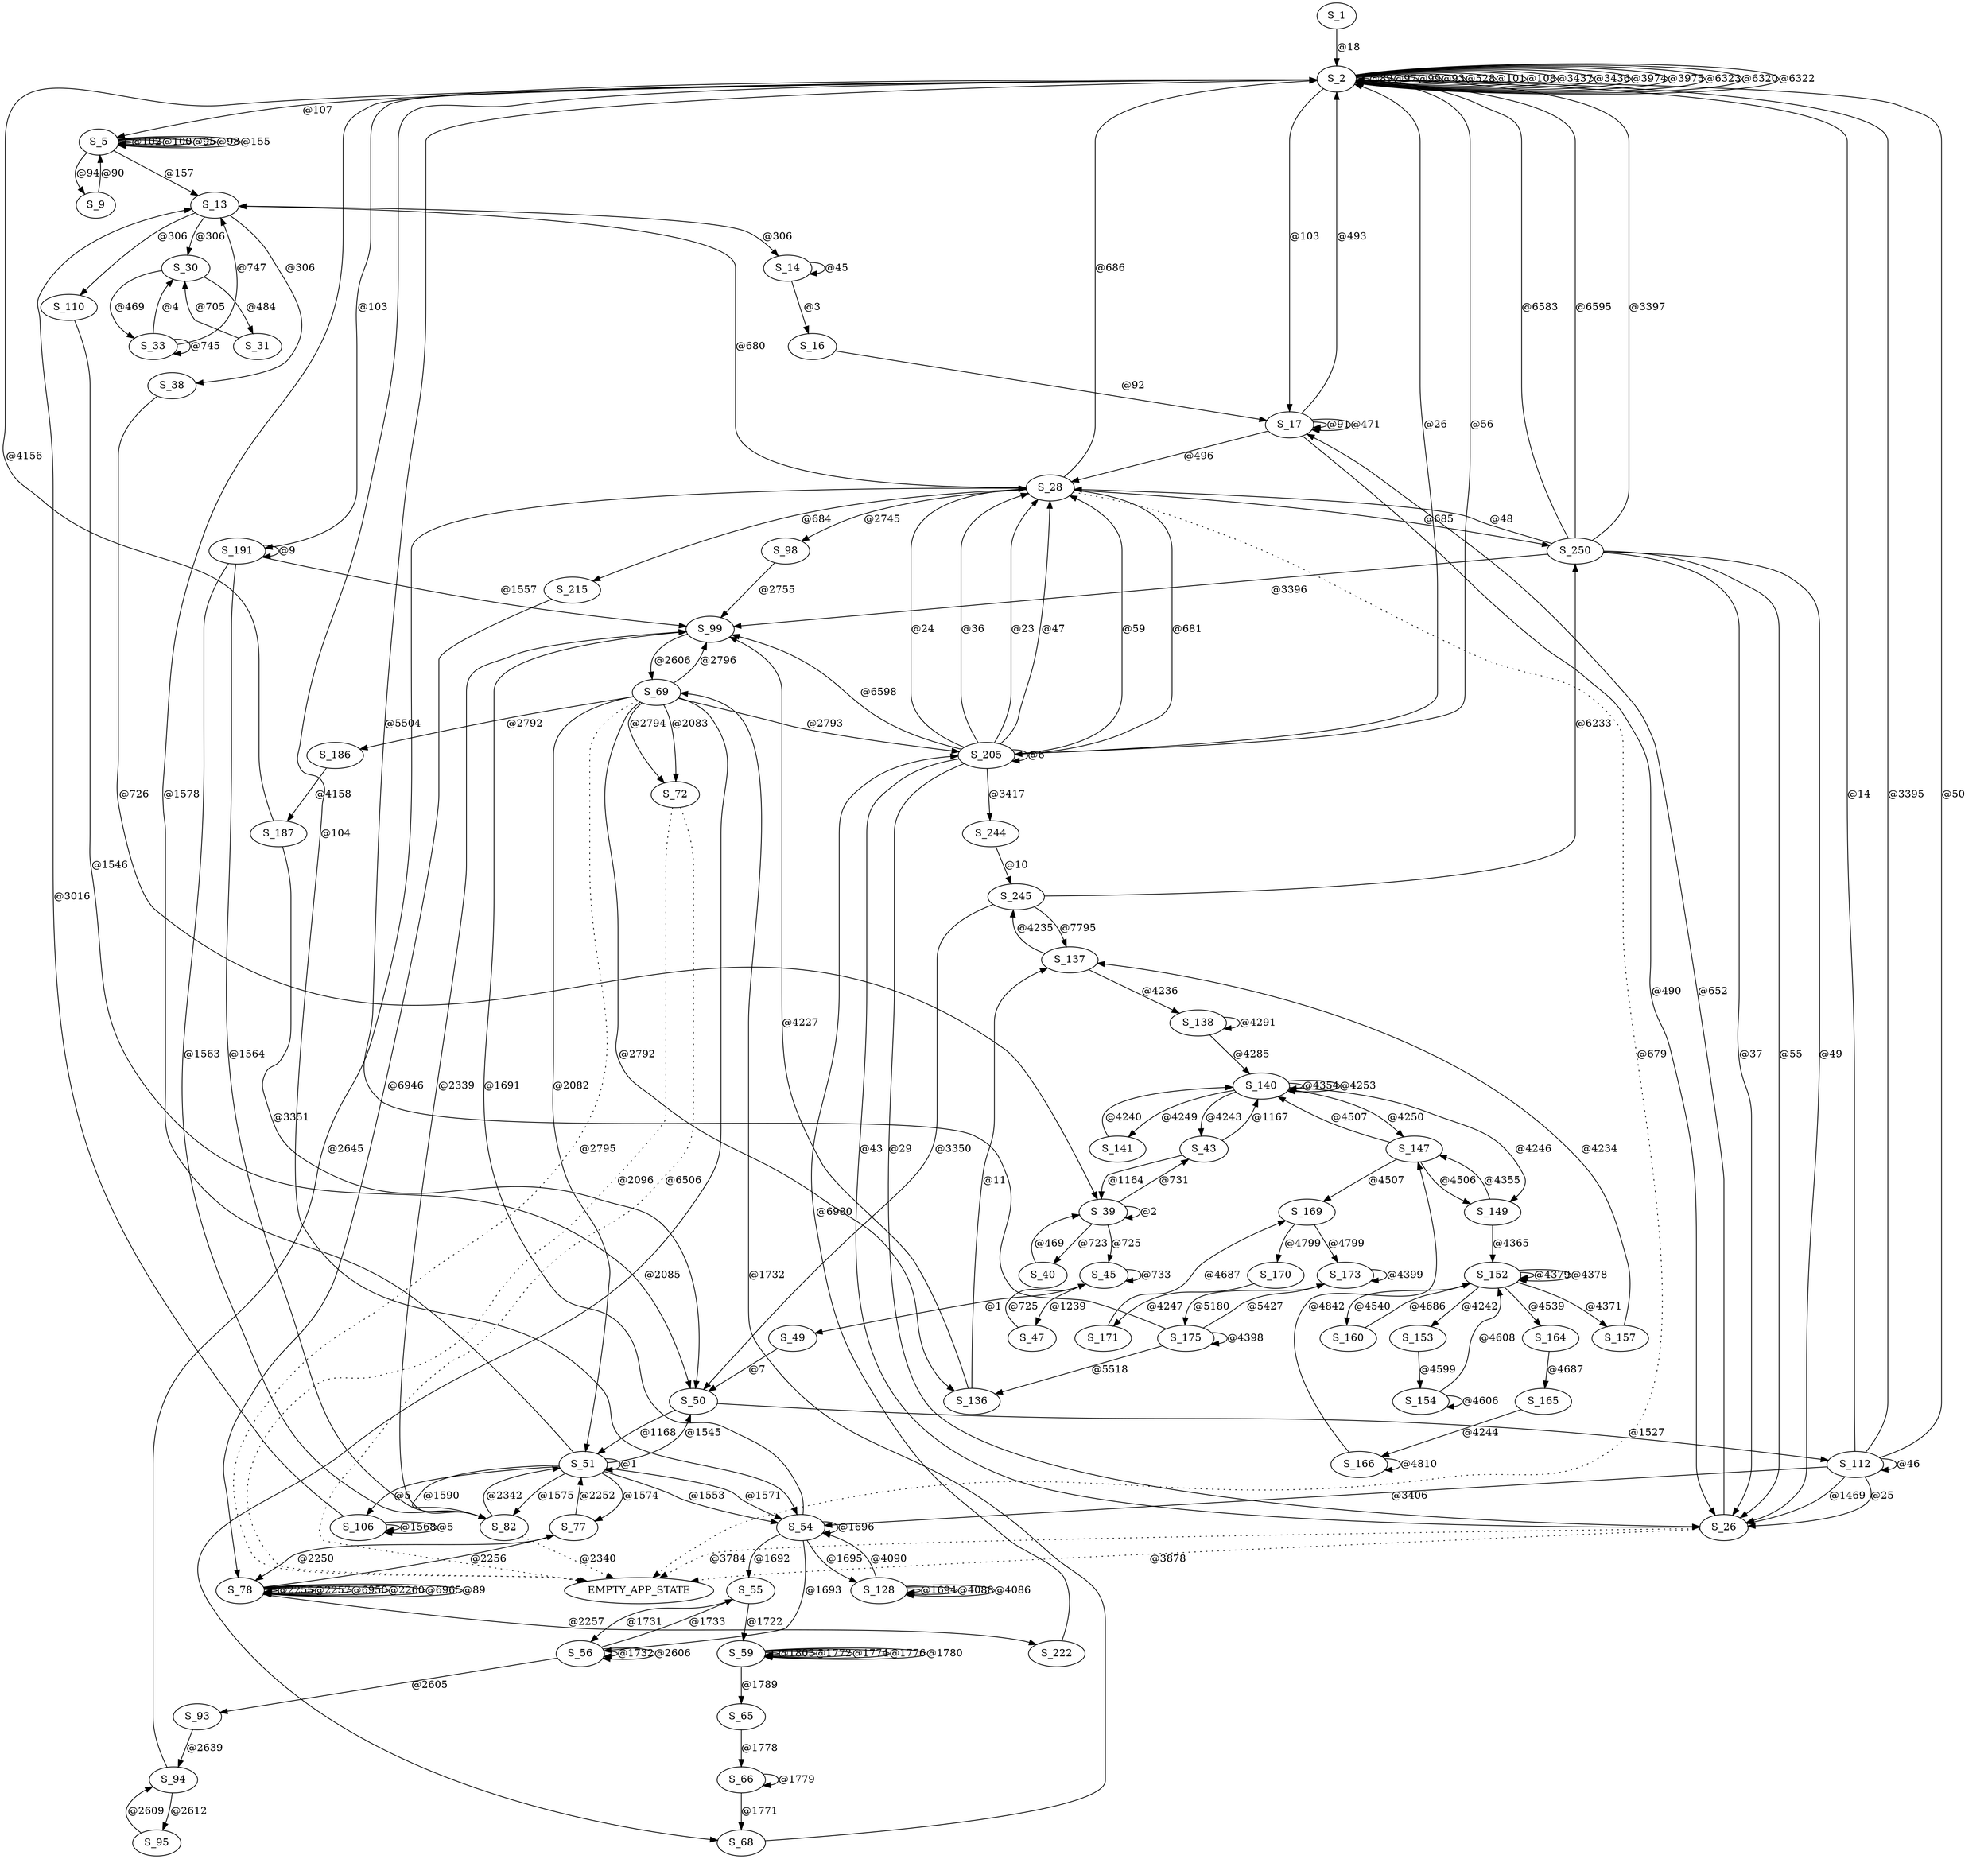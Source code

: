 digraph graphtest {
  S_1 -> S_2  [ label="@18"] ;
  S_2 -> S_2  [ label="@89"] ;
  S_2 -> S_2  [ label="@97"] ;
  S_2 -> S_5  [ label="@107"] ;
  S_2 -> S_2  [ label="@99"] ;
  S_2 -> S_2  [ label="@93"] ;
  S_2 -> S_2  [ label="@528"] ;
  S_2 -> S_2  [ label="@101"] ;
  S_2 -> S_17  [ label="@103"] ;
  S_2 -> S_54  [ label="@104"] ;
  S_2 -> S_2  [ label="@108"] ;
  S_2 -> S_2  [ label="@3437"] ;
  S_2 -> S_2  [ label="@3436"] ;
  S_2 -> S_191  [ label="@103"] ;
  S_2 -> S_2  [ label="@3974"] ;
  S_2 -> S_2  [ label="@3975"] ;
  S_2 -> S_2  [ label="@6323"] ;
  S_2 -> S_2  [ label="@6320"] ;
  S_2 -> S_2  [ label="@6322"] ;
  S_5 -> S_5  [ label="@102"] ;
  S_5 -> S_5  [ label="@100"] ;
  S_5 -> S_5  [ label="@95"] ;
  S_5 -> S_9  [ label="@94"] ;
  S_5 -> S_5  [ label="@98"] ;
  S_5 -> S_5  [ label="@155"] ;
  S_5 -> S_13  [ label="@157"] ;
  S_9 -> S_5  [ label="@90"] ;
  S_13 -> S_14  [ label="@306"] ;
  S_13 -> S_30  [ label="@306"] ;
  S_13 -> S_38  [ label="@306"] ;
  S_13 -> S_110  [ label="@306"] ;
  S_14 -> S_14  [ label="@45"] ;
  S_14 -> S_16  [ label="@3"] ;
  S_16 -> S_17  [ label="@92"] ;
  S_17 -> S_17  [ label="@91"] ;
  S_17 -> S_2  [ label="@493"] ;
  S_17 -> S_17  [ label="@471"] ;
  S_17 -> S_26  [ label="@490"] ;
  S_17 -> S_28  [ label="@496"] ;
  S_26 -> S_17  [ label="@652"] ;
  S_26 -> EMPTY_APP_STATE  [ style=dotted,label="@3784"] ;
  S_26 -> EMPTY_APP_STATE  [ style=dotted,label="@3878"] ;
  S_28 -> S_13  [ label="@680"] ;
  S_28 -> S_98  [ label="@2745"] ;
  S_28 -> EMPTY_APP_STATE  [ style=dotted,label="@679"] ;
  S_28 -> S_2  [ label="@686"] ;
  S_28 -> S_215  [ label="@684"] ;
  S_28 -> S_205  [ label="@681"] ;
  S_28 -> S_250  [ label="@685"] ;
  S_30 -> S_31  [ label="@484"] ;
  S_30 -> S_33  [ label="@469"] ;
  S_31 -> S_30  [ label="@705"] ;
  S_33 -> S_30  [ label="@4"] ;
  S_33 -> S_33  [ label="@745"] ;
  S_33 -> S_13  [ label="@747"] ;
  S_38 -> S_39  [ label="@726"] ;
  S_39 -> S_40  [ label="@723"] ;
  S_39 -> S_39  [ label="@2"] ;
  S_39 -> S_43  [ label="@731"] ;
  S_39 -> S_45  [ label="@725"] ;
  S_40 -> S_39  [ label="@469"] ;
  S_43 -> S_39  [ label="@1164"] ;
  S_43 -> S_140  [ label="@1167"] ;
  S_45 -> S_45  [ label="@733"] ;
  S_45 -> S_47  [ label="@1239"] ;
  S_45 -> S_49  [ label="@1"] ;
  S_47 -> S_45  [ label="@725"] ;
  S_49 -> S_50  [ label="@7"] ;
  S_50 -> S_51  [ label="@1168"] ;
  S_50 -> S_112  [ label="@1527"] ;
  S_51 -> S_51  [ label="@1"] ;
  S_51 -> S_2  [ label="@1578"] ;
  S_51 -> S_77  [ label="@1574"] ;
  S_51 -> S_82  [ label="@1575"] ;
  S_51 -> S_50  [ label="@1545"] ;
  S_51 -> S_54  [ label="@1571"] ;
  S_51 -> S_54  [ label="@1553"] ;
  S_51 -> S_82  [ label="@1590"] ;
  S_51 -> S_106  [ label="@5"] ;
  S_54 -> S_55  [ label="@1692"] ;
  S_54 -> S_56  [ label="@1693"] ;
  S_54 -> S_128  [ label="@1695"] ;
  S_54 -> S_54  [ label="@1696"] ;
  S_54 -> S_99  [ label="@1691"] ;
  S_55 -> S_56  [ label="@1731"] ;
  S_55 -> S_59  [ label="@1722"] ;
  S_56 -> S_56  [ label="@1732"] ;
  S_56 -> S_55  [ label="@1733"] ;
  S_56 -> S_56  [ label="@2606"] ;
  S_56 -> S_93  [ label="@2605"] ;
  S_59 -> S_59  [ label="@1803"] ;
  S_59 -> S_59  [ label="@1772"] ;
  S_59 -> S_59  [ label="@1774"] ;
  S_59 -> S_59  [ label="@1776"] ;
  S_59 -> S_59  [ label="@1780"] ;
  S_59 -> S_65  [ label="@1789"] ;
  S_65 -> S_66  [ label="@1778"] ;
  S_66 -> S_66  [ label="@1779"] ;
  S_66 -> S_68  [ label="@1771"] ;
  S_68 -> S_69  [ label="@1732"] ;
  S_69 -> S_68  [ label="@2085"] ;
  S_69 -> S_72  [ label="@2083"] ;
  S_69 -> S_51  [ label="@2082"] ;
  S_69 -> EMPTY_APP_STATE  [ style=dotted,label="@2795"] ;
  S_69 -> S_136  [ label="@2792"] ;
  S_69 -> S_186  [ label="@2792"] ;
  S_69 -> S_72  [ label="@2794"] ;
  S_69 -> S_99  [ label="@2796"] ;
  S_69 -> S_205  [ label="@2793"] ;
  S_72 -> EMPTY_APP_STATE  [ style=dotted,label="@2096"] ;
  S_72 -> EMPTY_APP_STATE  [ style=dotted,label="@6506"] ;
  S_77 -> S_78  [ label="@2250"] ;
  S_77 -> S_51  [ label="@2252"] ;
  S_78 -> S_78  [ label="@2255"] ;
  S_78 -> S_77  [ label="@2256"] ;
  S_78 -> S_78  [ label="@2257"] ;
  S_78 -> S_78  [ label="@6950"] ;
  S_78 -> S_78  [ label="@2260"] ;
  S_78 -> S_78  [ label="@6965"] ;
  S_78 -> S_78  [ label="@89"] ;
  S_78 -> S_222  [ label="@2257"] ;
  S_82 -> S_51  [ label="@2342"] ;
  S_82 -> EMPTY_APP_STATE  [ style=dotted,label="@2340"] ;
  S_82 -> S_99  [ label="@2339"] ;
  S_93 -> S_94  [ label="@2639"] ;
  S_94 -> S_95  [ label="@2612"] ;
  S_94 -> S_28  [ label="@2645"] ;
  S_95 -> S_94  [ label="@2609"] ;
  S_98 -> S_99  [ label="@2755"] ;
  S_99 -> S_69  [ label="@2606"] ;
  S_106 -> S_106  [ label="@1568"] ;
  S_106 -> S_106  [ label="@5"] ;
  S_106 -> S_13  [ label="@3016"] ;
  S_110 -> S_50  [ label="@1546"] ;
  S_112 -> S_2  [ label="@50"] ;
  S_112 -> S_2  [ label="@14"] ;
  S_112 -> S_112  [ label="@46"] ;
  S_112 -> S_26  [ label="@1469"] ;
  S_112 -> S_26  [ label="@25"] ;
  S_112 -> S_2  [ label="@3395"] ;
  S_112 -> S_54  [ label="@3406"] ;
  S_128 -> S_128  [ label="@1694"] ;
  S_128 -> S_128  [ label="@4088"] ;
  S_128 -> S_128  [ label="@4086"] ;
  S_128 -> S_54  [ label="@4090"] ;
  S_136 -> S_137  [ label="@11"] ;
  S_136 -> S_99  [ label="@4227"] ;
  S_137 -> S_138  [ label="@4236"] ;
  S_137 -> S_245  [ label="@4235"] ;
  S_138 -> S_138  [ label="@4291"] ;
  S_138 -> S_140  [ label="@4285"] ;
  S_140 -> S_141  [ label="@4249"] ;
  S_140 -> S_140  [ label="@4354"] ;
  S_140 -> S_140  [ label="@4253"] ;
  S_140 -> S_43  [ label="@4243"] ;
  S_140 -> S_147  [ label="@4250"] ;
  S_140 -> S_149  [ label="@4246"] ;
  S_141 -> S_140  [ label="@4240"] ;
  S_147 -> S_140  [ label="@4507"] ;
  S_147 -> S_149  [ label="@4506"] ;
  S_147 -> S_169  [ label="@4507"] ;
  S_149 -> S_147  [ label="@4355"] ;
  S_149 -> S_152  [ label="@4365"] ;
  S_152 -> S_153  [ label="@4242"] ;
  S_152 -> S_157  [ label="@4371"] ;
  S_152 -> S_160  [ label="@4540"] ;
  S_152 -> S_152  [ label="@4379"] ;
  S_152 -> S_152  [ label="@4378"] ;
  S_152 -> S_164  [ label="@4539"] ;
  S_153 -> S_154  [ label="@4599"] ;
  S_154 -> S_154  [ label="@4606"] ;
  S_154 -> S_152  [ label="@4608"] ;
  S_157 -> S_137  [ label="@4234"] ;
  S_160 -> S_152  [ label="@4686"] ;
  S_164 -> S_165  [ label="@4687"] ;
  S_165 -> S_166  [ label="@4244"] ;
  S_166 -> S_166  [ label="@4810"] ;
  S_166 -> S_147  [ label="@4842"] ;
  S_169 -> S_170  [ label="@4799"] ;
  S_169 -> S_173  [ label="@4799"] ;
  S_170 -> S_171  [ label="@4247"] ;
  S_171 -> S_169  [ label="@4687"] ;
  S_173 -> S_173  [ label="@4399"] ;
  S_173 -> S_175  [ label="@5180"] ;
  S_175 -> S_175  [ label="@4398"] ;
  S_175 -> S_173  [ label="@5427"] ;
  S_175 -> S_2  [ label="@5504"] ;
  S_175 -> S_136  [ label="@5518"] ;
  S_186 -> S_187  [ label="@4158"] ;
  S_187 -> S_50  [ label="@3351"] ;
  S_187 -> S_2  [ label="@4156"] ;
  S_191 -> S_191  [ label="@9"] ;
  S_191 -> S_82  [ label="@1563"] ;
  S_191 -> S_99  [ label="@1557"] ;
  S_191 -> S_82  [ label="@1564"] ;
  S_205 -> S_2  [ label="@26"] ;
  S_205 -> S_28  [ label="@24"] ;
  S_205 -> S_28  [ label="@36"] ;
  S_205 -> S_28  [ label="@23"] ;
  S_205 -> S_26  [ label="@29"] ;
  S_205 -> S_28  [ label="@47"] ;
  S_205 -> S_2  [ label="@56"] ;
  S_205 -> S_99  [ label="@6598"] ;
  S_205 -> S_28  [ label="@59"] ;
  S_205 -> S_26  [ label="@43"] ;
  S_205 -> S_205  [ label="@6"] ;
  S_205 -> S_244  [ label="@3417"] ;
  S_215 -> S_78  [ label="@6946"] ;
  S_222 -> S_205  [ label="@6980"] ;
  S_244 -> S_245  [ label="@10"] ;
  S_245 -> S_50  [ label="@3350"] ;
  S_245 -> S_137  [ label="@7795"] ;
  S_245 -> S_250  [ label="@6233"] ;
  S_250 -> S_28  [ label="@48"] ;
  S_250 -> S_2  [ label="@3397"] ;
  S_250 -> S_26  [ label="@49"] ;
  S_250 -> S_26  [ label="@37"] ;
  S_250 -> S_2  [ label="@6583"] ;
  S_250 -> S_26  [ label="@55"] ;
  S_250 -> S_99  [ label="@3396"] ;
  S_250 -> S_2  [ label="@6595"] ;
}